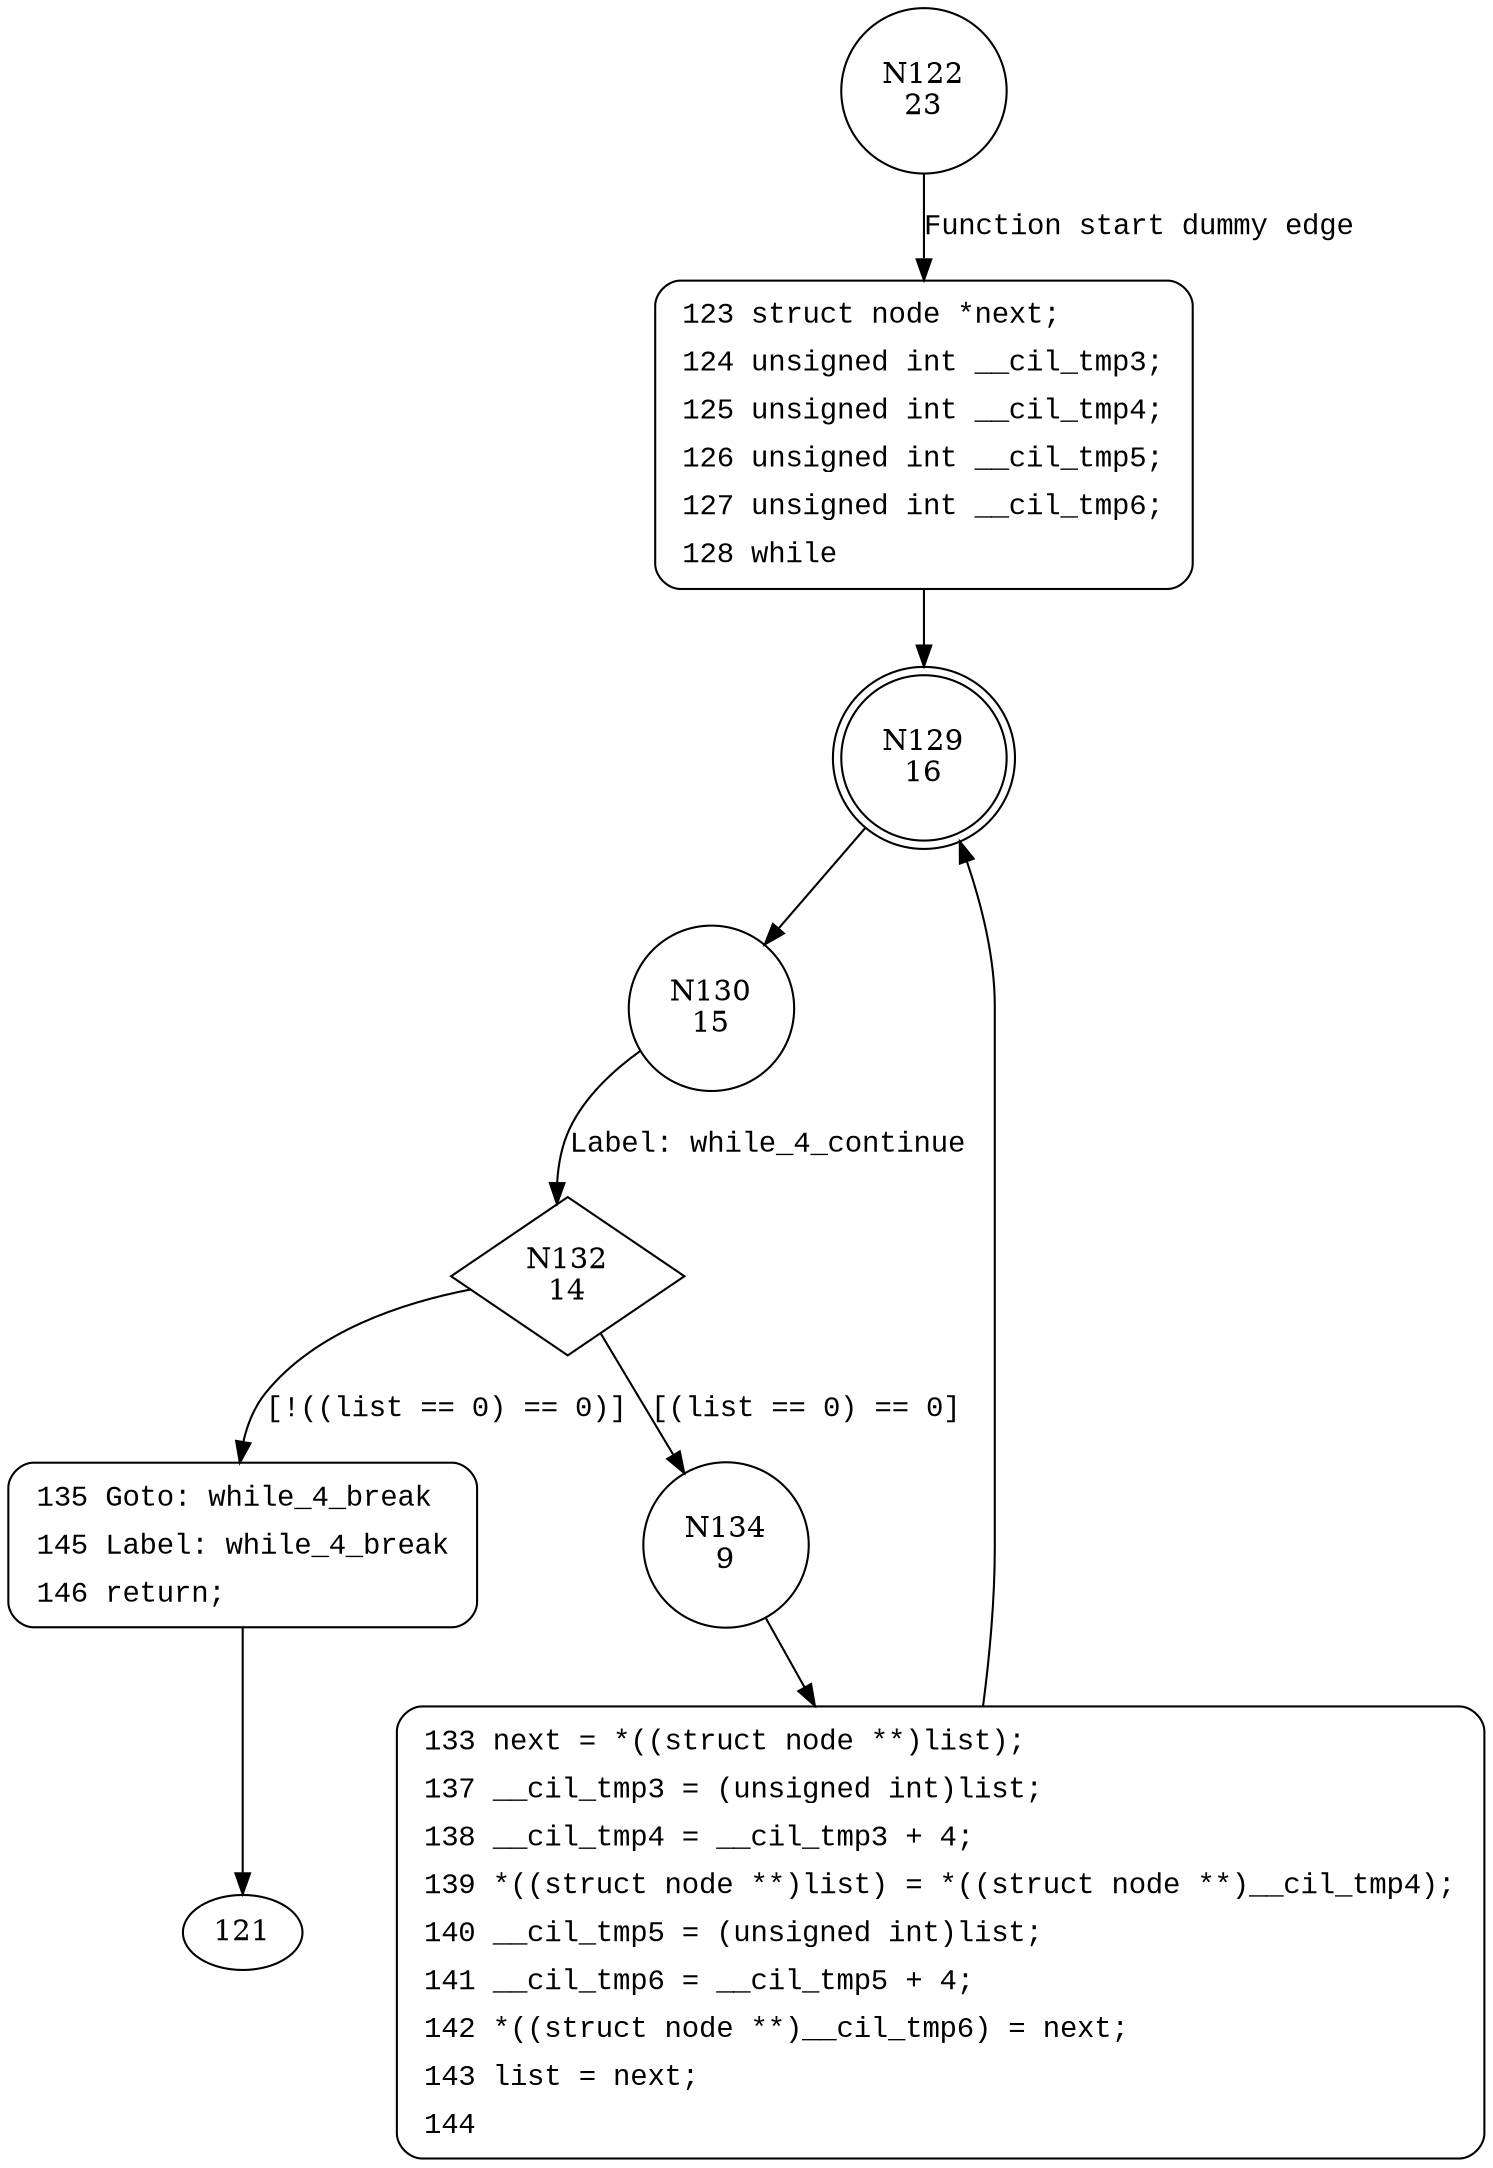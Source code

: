 digraph reverse_dll {
122 [shape="circle" label="N122\n23"]
123 [shape="circle" label="N123\n22"]
129 [shape="doublecircle" label="N129\n16"]
130 [shape="circle" label="N130\n15"]
132 [shape="diamond" label="N132\n14"]
134 [shape="circle" label="N134\n9"]
135 [shape="circle" label="N135\n13"]
133 [shape="circle" label="N133\n8"]
123 [style="filled,bold" penwidth="1" fillcolor="white" fontname="Courier New" shape="Mrecord" label=<<table border="0" cellborder="0" cellpadding="3" bgcolor="white"><tr><td align="right">123</td><td align="left">struct node *next;</td></tr><tr><td align="right">124</td><td align="left">unsigned int __cil_tmp3;</td></tr><tr><td align="right">125</td><td align="left">unsigned int __cil_tmp4;</td></tr><tr><td align="right">126</td><td align="left">unsigned int __cil_tmp5;</td></tr><tr><td align="right">127</td><td align="left">unsigned int __cil_tmp6;</td></tr><tr><td align="right">128</td><td align="left">while</td></tr></table>>]
123 -> 129[label=""]
135 [style="filled,bold" penwidth="1" fillcolor="white" fontname="Courier New" shape="Mrecord" label=<<table border="0" cellborder="0" cellpadding="3" bgcolor="white"><tr><td align="right">135</td><td align="left">Goto: while_4_break</td></tr><tr><td align="right">145</td><td align="left">Label: while_4_break</td></tr><tr><td align="right">146</td><td align="left">return;</td></tr></table>>]
135 -> 121[label=""]
133 [style="filled,bold" penwidth="1" fillcolor="white" fontname="Courier New" shape="Mrecord" label=<<table border="0" cellborder="0" cellpadding="3" bgcolor="white"><tr><td align="right">133</td><td align="left">next = *((struct node **)list);</td></tr><tr><td align="right">137</td><td align="left">__cil_tmp3 = (unsigned int)list;</td></tr><tr><td align="right">138</td><td align="left">__cil_tmp4 = __cil_tmp3 + 4;</td></tr><tr><td align="right">139</td><td align="left">*((struct node **)list) = *((struct node **)__cil_tmp4);</td></tr><tr><td align="right">140</td><td align="left">__cil_tmp5 = (unsigned int)list;</td></tr><tr><td align="right">141</td><td align="left">__cil_tmp6 = __cil_tmp5 + 4;</td></tr><tr><td align="right">142</td><td align="left">*((struct node **)__cil_tmp6) = next;</td></tr><tr><td align="right">143</td><td align="left">list = next;</td></tr><tr><td align="right">144</td><td align="left"></td></tr></table>>]
133 -> 129[label=""]
122 -> 123 [label="Function start dummy edge" fontname="Courier New"]
129 -> 130 [label="" fontname="Courier New"]
132 -> 134 [label="[(list == 0) == 0]" fontname="Courier New"]
132 -> 135 [label="[!((list == 0) == 0)]" fontname="Courier New"]
134 -> 133 [label="" fontname="Courier New"]
130 -> 132 [label="Label: while_4_continue" fontname="Courier New"]
}